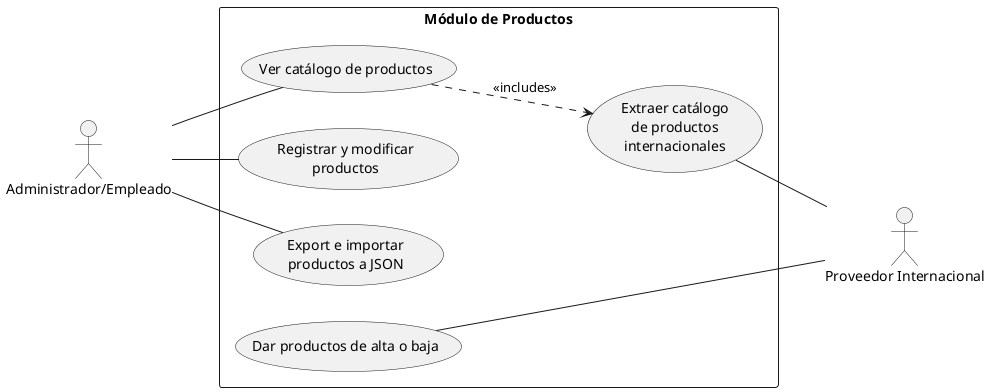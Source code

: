 @startuml usecase1
left to right direction

actor "Administrador/Empleado" as A

rectangle "Módulo de Productos" {
    usecase "Ver catálogo de productos" as UC1
    usecase "Extraer catálogo\nde productos\ninternacionales" as UC2
    usecase "Registrar y modificar\nproductos" as UC3
    usecase "Export e importar\nproductos a JSON" as UC4
    usecase "Dar productos de alta o baja" as UC5
}

actor "Proveedor Internacional" as P

UC1 ..> UC2 : <<includes>>

A -- UC1
A -- UC3
A -- UC4

UC2 -- P
UC5 -- P
@enduml